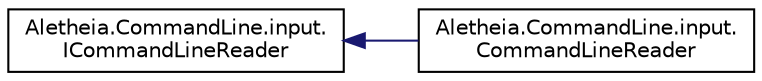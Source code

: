 digraph "Graphical Class Hierarchy"
{
  edge [fontname="Helvetica",fontsize="10",labelfontname="Helvetica",labelfontsize="10"];
  node [fontname="Helvetica",fontsize="10",shape=record];
  rankdir="LR";
  Node0 [label="Aletheia.CommandLine.input.\lICommandLineReader",height=0.2,width=0.4,color="black", fillcolor="white", style="filled",URL="$interface_aletheia_1_1_command_line_1_1input_1_1_i_command_line_reader.html"];
  Node0 -> Node1 [dir="back",color="midnightblue",fontsize="10",style="solid",fontname="Helvetica"];
  Node1 [label="Aletheia.CommandLine.input.\lCommandLineReader",height=0.2,width=0.4,color="black", fillcolor="white", style="filled",URL="$class_aletheia_1_1_command_line_1_1input_1_1_command_line_reader.html"];
}

